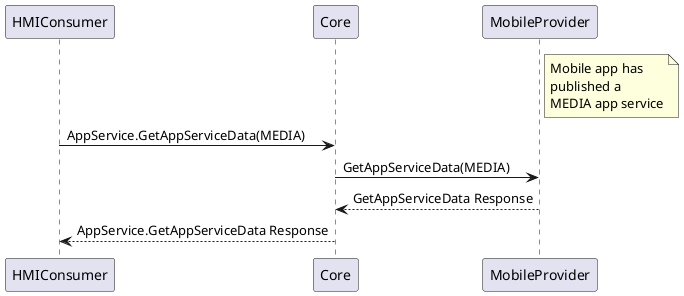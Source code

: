 @startuml GetAppServiceData_HMI_ASC
participant HMIConsumer
participant Core
participant MobileProvider

note right of MobileProvider: Mobile app has\npublished a\nMEDIA app service

HMIConsumer -> Core: AppService.GetAppServiceData(MEDIA)
Core -> MobileProvider: GetAppServiceData(MEDIA)
MobileProvider --> Core: GetAppServiceData Response
Core --> HMIConsumer: AppService.GetAppServiceData Response

@enduml